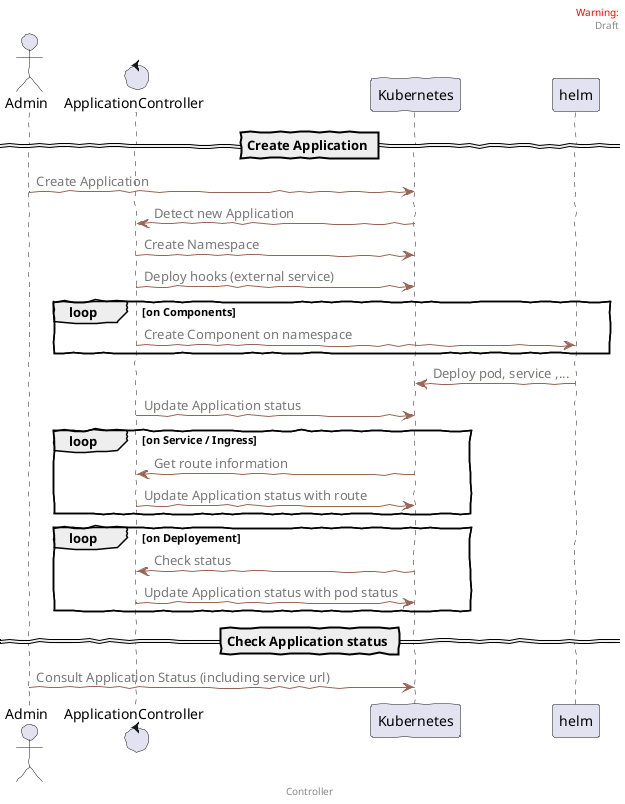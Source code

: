 @startuml

' color to use
' #FFB05A
' #FFB05A
' #D5E821
' #31FFB4
' #514BEF
skinparam handwritten true

skinparam interface {
  backgroundColor RosyBrown
  borderColor orange
}

skinparam object {
	ArrowColor DeepSkyBlue
	ActorBorderColor DeepSkyBlue
    BackgroundColor<<Apache>> Red
    BorderColor<<Apache>> #FF6655
    FontName Courier
    BackgroundColor <<Blue>> DeepSkyBlue
    BorderColor black
    BackgroundColor gold
    ArrowFontName Impact
    ArrowColor #996655
    ArrowFontColor #777777

}

header
<font color=red>Warning:</font>
Draft
endheader
center footer Controller

actor Admin
control ApplicationController
== Create Application ==
Admin -> Kubernetes: Create Application
Kubernetes -> ApplicationController: Detect new Application
ApplicationController -> Kubernetes : Create Namespace
ApplicationController -> Kubernetes : Deploy hooks (external service)
loop on Components
    ApplicationController -> helm : Create Component on namespace
end
helm -> Kubernetes : Deploy pod, service ,...
ApplicationController-> Kubernetes: Update Application status
loop on Service / Ingress
Kubernetes -> ApplicationController : Get route information
ApplicationController-> Kubernetes: Update Application status with route
end
loop on Deployement
Kubernetes -> ApplicationController : Check status
ApplicationController-> Kubernetes: Update Application status with pod status
end
== Check Application status ==
Admin -> Kubernetes: Consult Application Status (including service url)
@enduml